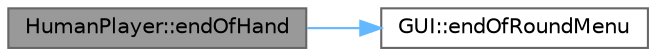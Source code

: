 digraph "HumanPlayer::endOfHand"
{
 // INTERACTIVE_SVG=YES
 // LATEX_PDF_SIZE
  bgcolor="transparent";
  edge [fontname=Helvetica,fontsize=10,labelfontname=Helvetica,labelfontsize=10];
  node [fontname=Helvetica,fontsize=10,shape=box,height=0.2,width=0.4];
  rankdir="LR";
  Node1 [id="Node000001",label="HumanPlayer::endOfHand",height=0.2,width=0.4,color="gray40", fillcolor="grey60", style="filled", fontcolor="black",tooltip="Handles actions at the end of a hand."];
  Node1 -> Node2 [id="edge1_Node000001_Node000002",color="steelblue1",style="solid",tooltip=" "];
  Node2 [id="Node000002",label="GUI::endOfRoundMenu",height=0.2,width=0.4,color="grey40", fillcolor="white", style="filled",URL="$class_g_u_i.html#ac7211e8e1f154e8e729921afe5d58225",tooltip="Displays the menu at the end of a round."];
}
